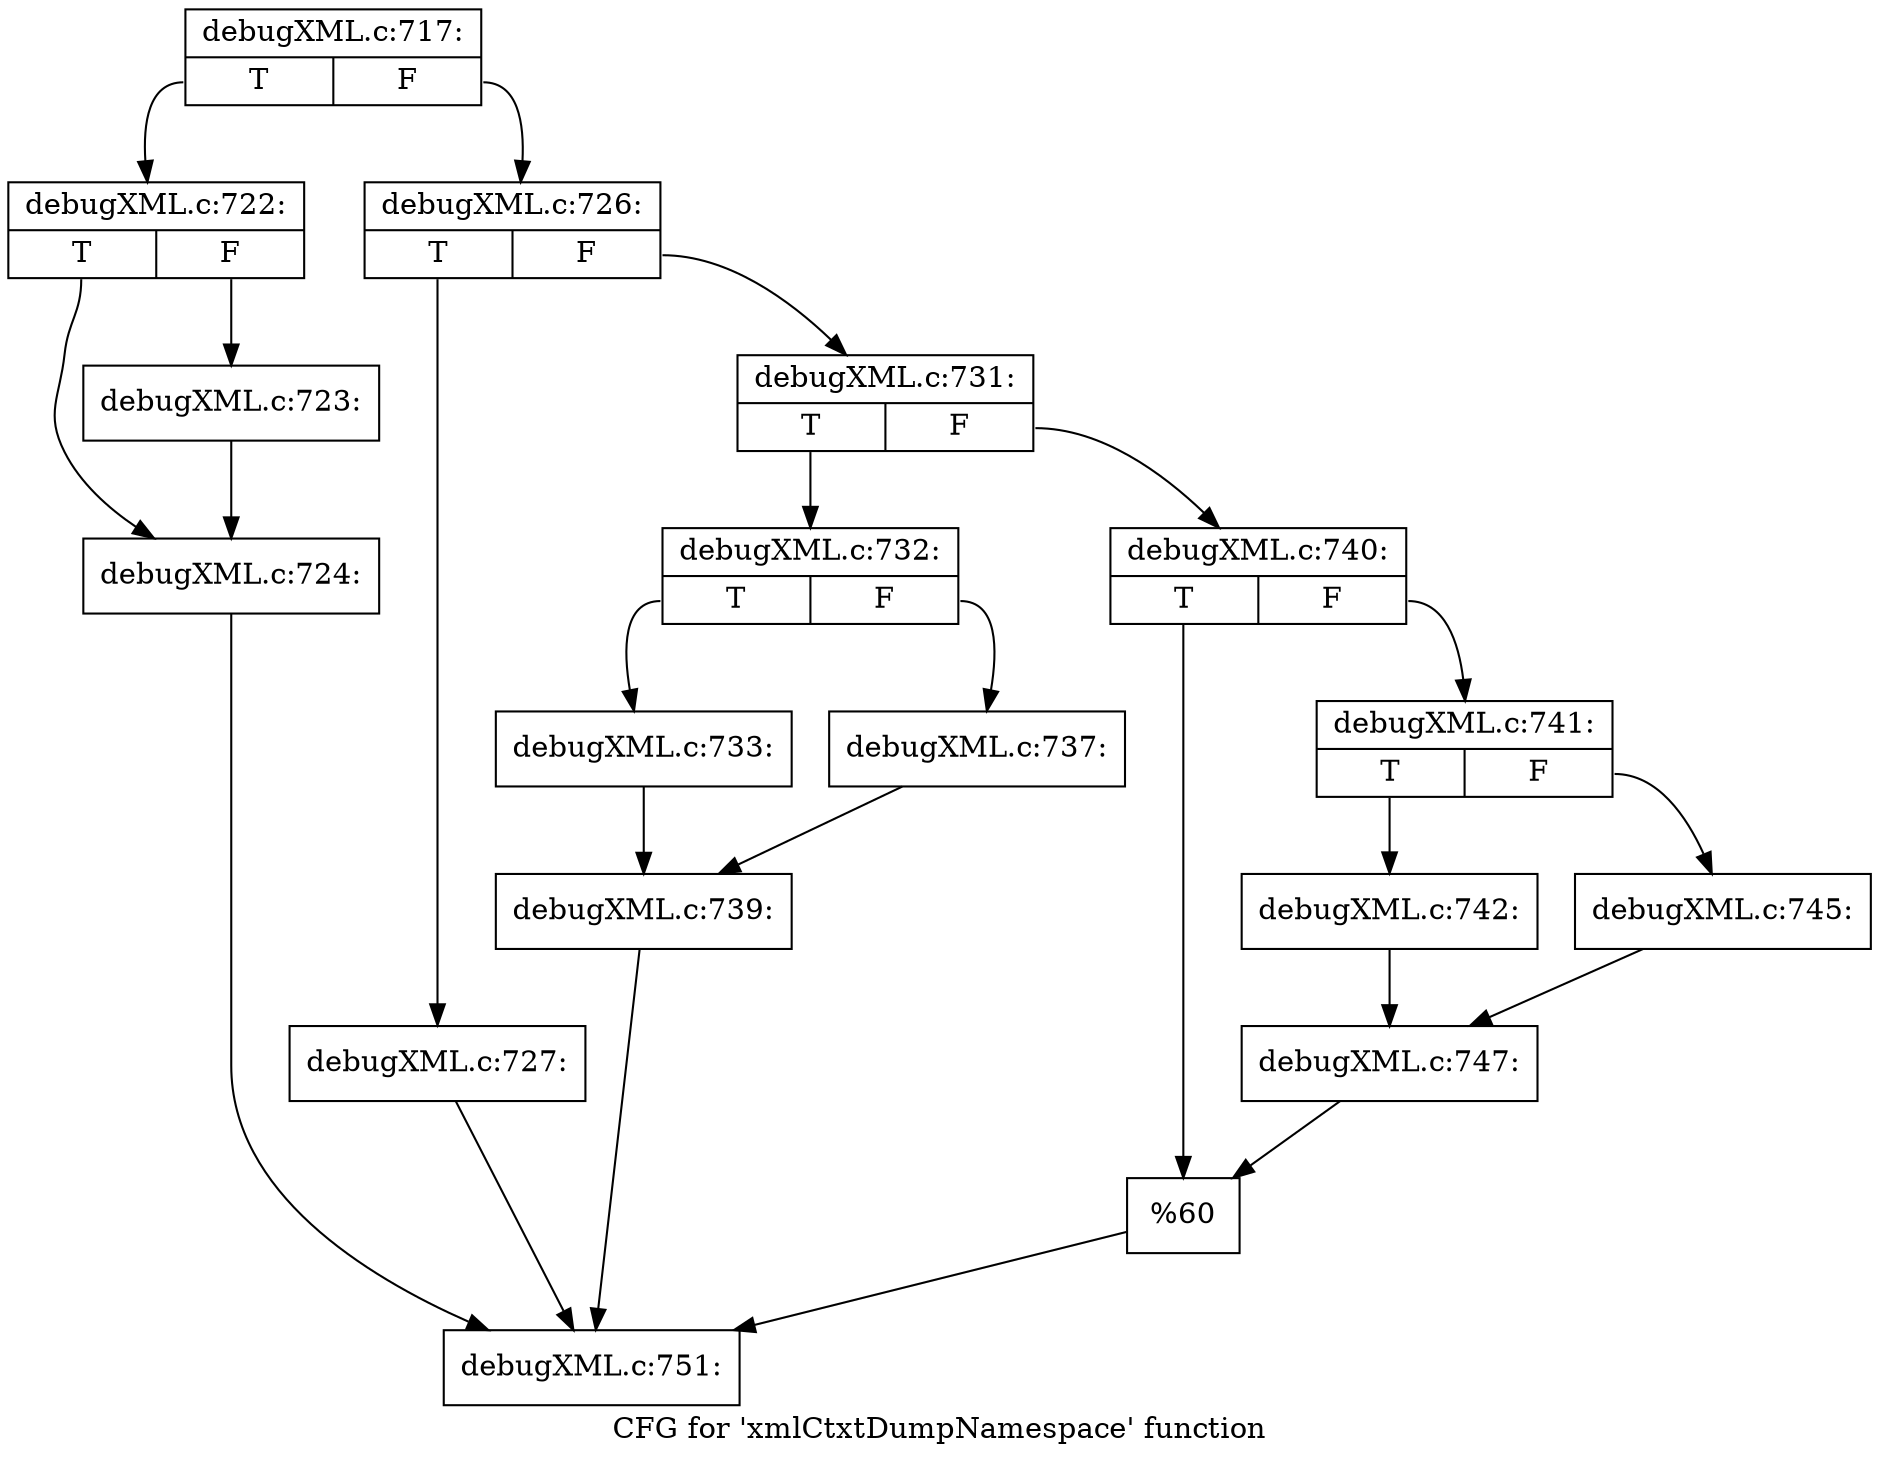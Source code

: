 digraph "CFG for 'xmlCtxtDumpNamespace' function" {
	label="CFG for 'xmlCtxtDumpNamespace' function";

	Node0x4a67f30 [shape=record,label="{debugXML.c:717:|{<s0>T|<s1>F}}"];
	Node0x4a67f30:s0 -> Node0x4a683b0;
	Node0x4a67f30:s1 -> Node0x4a68400;
	Node0x4a683b0 [shape=record,label="{debugXML.c:722:|{<s0>T|<s1>F}}"];
	Node0x4a683b0:s0 -> Node0x4b5d270;
	Node0x4a683b0:s1 -> Node0x4b5d220;
	Node0x4b5d220 [shape=record,label="{debugXML.c:723:}"];
	Node0x4b5d220 -> Node0x4b5d270;
	Node0x4b5d270 [shape=record,label="{debugXML.c:724:}"];
	Node0x4b5d270 -> Node0x4b5e610;
	Node0x4a68400 [shape=record,label="{debugXML.c:726:|{<s0>T|<s1>F}}"];
	Node0x4a68400:s0 -> Node0x4b5dbf0;
	Node0x4a68400:s1 -> Node0x4b5dc40;
	Node0x4b5dbf0 [shape=record,label="{debugXML.c:727:}"];
	Node0x4b5dbf0 -> Node0x4b5e610;
	Node0x4b5dc40 [shape=record,label="{debugXML.c:731:|{<s0>T|<s1>F}}"];
	Node0x4b5dc40:s0 -> Node0x4b5e5c0;
	Node0x4b5dc40:s1 -> Node0x4b5e660;
	Node0x4b5e5c0 [shape=record,label="{debugXML.c:732:|{<s0>T|<s1>F}}"];
	Node0x4b5e5c0:s0 -> Node0x4b5eb50;
	Node0x4b5e5c0:s1 -> Node0x4b5ebf0;
	Node0x4b5eb50 [shape=record,label="{debugXML.c:733:}"];
	Node0x4b5eb50 -> Node0x4b5eba0;
	Node0x4b5ebf0 [shape=record,label="{debugXML.c:737:}"];
	Node0x4b5ebf0 -> Node0x4b5eba0;
	Node0x4b5eba0 [shape=record,label="{debugXML.c:739:}"];
	Node0x4b5eba0 -> Node0x4b5e610;
	Node0x4b5e660 [shape=record,label="{debugXML.c:740:|{<s0>T|<s1>F}}"];
	Node0x4b5e660:s0 -> Node0x4b5fb90;
	Node0x4b5e660:s1 -> Node0x4b5fb40;
	Node0x4b5fb40 [shape=record,label="{debugXML.c:741:|{<s0>T|<s1>F}}"];
	Node0x4b5fb40:s0 -> Node0x4b5ffc0;
	Node0x4b5fb40:s1 -> Node0x4b60060;
	Node0x4b5ffc0 [shape=record,label="{debugXML.c:742:}"];
	Node0x4b5ffc0 -> Node0x4b60010;
	Node0x4b60060 [shape=record,label="{debugXML.c:745:}"];
	Node0x4b60060 -> Node0x4b60010;
	Node0x4b60010 [shape=record,label="{debugXML.c:747:}"];
	Node0x4b60010 -> Node0x4b5fb90;
	Node0x4b5fb90 [shape=record,label="{%60}"];
	Node0x4b5fb90 -> Node0x4b5e610;
	Node0x4b5e610 [shape=record,label="{debugXML.c:751:}"];
}
